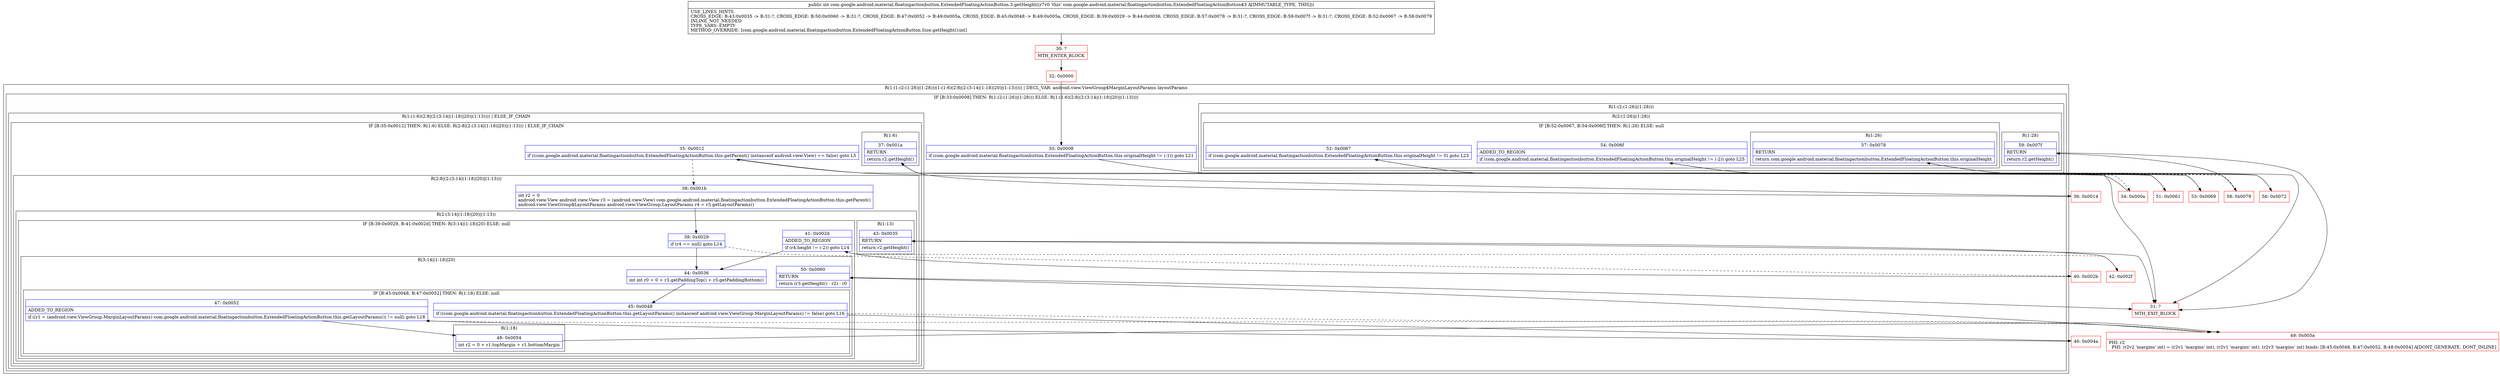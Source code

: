digraph "CFG forcom.google.android.material.floatingactionbutton.ExtendedFloatingActionButton.3.getHeight()I" {
subgraph cluster_Region_1228841913 {
label = "R(1:(1:(2:(1:26)|(1:28)))(1:(1:6)(2:8|(2:(3:14|(1:18)|20)|(1:13))))) | DECL_VAR: android.view.ViewGroup$MarginLayoutParams layoutParams\l";
node [shape=record,color=blue];
subgraph cluster_IfRegion_605458249 {
label = "IF [B:33:0x0008] THEN: R(1:(2:(1:26)|(1:28))) ELSE: R(1:(1:6)(2:8|(2:(3:14|(1:18)|20)|(1:13))))";
node [shape=record,color=blue];
Node_33 [shape=record,label="{33\:\ 0x0008|if (com.google.android.material.floatingactionbutton.ExtendedFloatingActionButton.this.originalHeight != (\-1)) goto L21\l}"];
subgraph cluster_Region_964823496 {
label = "R(1:(2:(1:26)|(1:28)))";
node [shape=record,color=blue];
subgraph cluster_Region_825985263 {
label = "R(2:(1:26)|(1:28))";
node [shape=record,color=blue];
subgraph cluster_IfRegion_220517914 {
label = "IF [B:52:0x0067, B:54:0x006f] THEN: R(1:26) ELSE: null";
node [shape=record,color=blue];
Node_52 [shape=record,label="{52\:\ 0x0067|if (com.google.android.material.floatingactionbutton.ExtendedFloatingActionButton.this.originalHeight != 0) goto L23\l}"];
Node_54 [shape=record,label="{54\:\ 0x006f|ADDED_TO_REGION\l|if (com.google.android.material.floatingactionbutton.ExtendedFloatingActionButton.this.originalHeight != (\-2)) goto L25\l}"];
subgraph cluster_Region_492334128 {
label = "R(1:26)";
node [shape=record,color=blue];
Node_57 [shape=record,label="{57\:\ 0x0078|RETURN\l|return com.google.android.material.floatingactionbutton.ExtendedFloatingActionButton.this.originalHeight\l}"];
}
}
subgraph cluster_Region_884865562 {
label = "R(1:28)";
node [shape=record,color=blue];
Node_59 [shape=record,label="{59\:\ 0x007f|RETURN\l|return r2.getHeight()\l}"];
}
}
}
subgraph cluster_Region_1504469138 {
label = "R(1:(1:6)(2:8|(2:(3:14|(1:18)|20)|(1:13)))) | ELSE_IF_CHAIN\l";
node [shape=record,color=blue];
subgraph cluster_IfRegion_1922296251 {
label = "IF [B:35:0x0012] THEN: R(1:6) ELSE: R(2:8|(2:(3:14|(1:18)|20)|(1:13))) | ELSE_IF_CHAIN\l";
node [shape=record,color=blue];
Node_35 [shape=record,label="{35\:\ 0x0012|if ((com.google.android.material.floatingactionbutton.ExtendedFloatingActionButton.this.getParent() instanceof android.view.View) == false) goto L5\l}"];
subgraph cluster_Region_754201141 {
label = "R(1:6)";
node [shape=record,color=blue];
Node_37 [shape=record,label="{37\:\ 0x001a|RETURN\l|return r2.getHeight()\l}"];
}
subgraph cluster_Region_906773989 {
label = "R(2:8|(2:(3:14|(1:18)|20)|(1:13)))";
node [shape=record,color=blue];
Node_38 [shape=record,label="{38\:\ 0x001b|int r2 = 0\landroid.view.View android.view.View r3 = (android.view.View) com.google.android.material.floatingactionbutton.ExtendedFloatingActionButton.this.getParent()\landroid.view.ViewGroup$LayoutParams android.view.ViewGroup.LayoutParams r4 = r3.getLayoutParams()\l}"];
subgraph cluster_Region_2009231515 {
label = "R(2:(3:14|(1:18)|20)|(1:13))";
node [shape=record,color=blue];
subgraph cluster_IfRegion_685814451 {
label = "IF [B:39:0x0029, B:41:0x002d] THEN: R(3:14|(1:18)|20) ELSE: null";
node [shape=record,color=blue];
Node_39 [shape=record,label="{39\:\ 0x0029|if (r4 == null) goto L14\l}"];
Node_41 [shape=record,label="{41\:\ 0x002d|ADDED_TO_REGION\l|if (r4.height != (\-2)) goto L14\l}"];
subgraph cluster_Region_674889010 {
label = "R(3:14|(1:18)|20)";
node [shape=record,color=blue];
Node_44 [shape=record,label="{44\:\ 0x0036|int int r0 = 0 + r3.getPaddingTop() + r3.getPaddingBottom()\l}"];
subgraph cluster_IfRegion_1305486849 {
label = "IF [B:45:0x0048, B:47:0x0052] THEN: R(1:18) ELSE: null";
node [shape=record,color=blue];
Node_45 [shape=record,label="{45\:\ 0x0048|if ((com.google.android.material.floatingactionbutton.ExtendedFloatingActionButton.this.getLayoutParams() instanceof android.view.ViewGroup.MarginLayoutParams) != false) goto L16\l}"];
Node_47 [shape=record,label="{47\:\ 0x0052|ADDED_TO_REGION\l|if ((r1 = (android.view.ViewGroup.MarginLayoutParams) com.google.android.material.floatingactionbutton.ExtendedFloatingActionButton.this.getLayoutParams()) != null) goto L18\l}"];
subgraph cluster_Region_1967597000 {
label = "R(1:18)";
node [shape=record,color=blue];
Node_48 [shape=record,label="{48\:\ 0x0054|int r2 = 0 + r1.topMargin + r1.bottomMargin\l}"];
}
}
Node_50 [shape=record,label="{50\:\ 0x0060|RETURN\l|return (r3.getHeight() \- r2) \- r0\l}"];
}
}
subgraph cluster_Region_551800881 {
label = "R(1:13)";
node [shape=record,color=blue];
Node_43 [shape=record,label="{43\:\ 0x0035|RETURN\l|return r2.getHeight()\l}"];
}
}
}
}
}
}
}
Node_30 [shape=record,color=red,label="{30\:\ ?|MTH_ENTER_BLOCK\l}"];
Node_32 [shape=record,color=red,label="{32\:\ 0x0000}"];
Node_34 [shape=record,color=red,label="{34\:\ 0x000a}"];
Node_36 [shape=record,color=red,label="{36\:\ 0x0014}"];
Node_31 [shape=record,color=red,label="{31\:\ ?|MTH_EXIT_BLOCK\l}"];
Node_40 [shape=record,color=red,label="{40\:\ 0x002b}"];
Node_42 [shape=record,color=red,label="{42\:\ 0x002f}"];
Node_46 [shape=record,color=red,label="{46\:\ 0x004a}"];
Node_49 [shape=record,color=red,label="{49\:\ 0x005a|PHI: r2 \l  PHI: (r2v2 'margins' int) = (r2v1 'margins' int), (r2v1 'margins' int), (r2v3 'margins' int) binds: [B:45:0x0048, B:47:0x0052, B:48:0x0054] A[DONT_GENERATE, DONT_INLINE]\l}"];
Node_51 [shape=record,color=red,label="{51\:\ 0x0061}"];
Node_53 [shape=record,color=red,label="{53\:\ 0x0069}"];
Node_56 [shape=record,color=red,label="{56\:\ 0x0072}"];
Node_58 [shape=record,color=red,label="{58\:\ 0x0079}"];
MethodNode[shape=record,label="{public int com.google.android.material.floatingactionbutton.ExtendedFloatingActionButton.3.getHeight((r7v0 'this' com.google.android.material.floatingactionbutton.ExtendedFloatingActionButton$3 A[IMMUTABLE_TYPE, THIS]))  | USE_LINES_HINTS\lCROSS_EDGE: B:43:0x0035 \-\> B:31:?, CROSS_EDGE: B:50:0x0060 \-\> B:31:?, CROSS_EDGE: B:47:0x0052 \-\> B:49:0x005a, CROSS_EDGE: B:45:0x0048 \-\> B:49:0x005a, CROSS_EDGE: B:39:0x0029 \-\> B:44:0x0036, CROSS_EDGE: B:57:0x0078 \-\> B:31:?, CROSS_EDGE: B:59:0x007f \-\> B:31:?, CROSS_EDGE: B:52:0x0067 \-\> B:58:0x0079\lINLINE_NOT_NEEDED\lTYPE_VARS: EMPTY\lMETHOD_OVERRIDE: [com.google.android.material.floatingactionbutton.ExtendedFloatingActionButton.Size.getHeight():int]\l}"];
MethodNode -> Node_30;Node_33 -> Node_34[style=dashed];
Node_33 -> Node_51;
Node_52 -> Node_53;
Node_52 -> Node_58[style=dashed];
Node_54 -> Node_56;
Node_54 -> Node_58[style=dashed];
Node_57 -> Node_31;
Node_59 -> Node_31;
Node_35 -> Node_36;
Node_35 -> Node_38[style=dashed];
Node_37 -> Node_31;
Node_38 -> Node_39;
Node_39 -> Node_40[style=dashed];
Node_39 -> Node_44;
Node_41 -> Node_42[style=dashed];
Node_41 -> Node_44;
Node_44 -> Node_45;
Node_45 -> Node_46;
Node_45 -> Node_49[style=dashed];
Node_47 -> Node_48;
Node_47 -> Node_49[style=dashed];
Node_48 -> Node_49;
Node_50 -> Node_31;
Node_43 -> Node_31;
Node_30 -> Node_32;
Node_32 -> Node_33;
Node_34 -> Node_35;
Node_36 -> Node_37;
Node_40 -> Node_41;
Node_42 -> Node_43;
Node_46 -> Node_47;
Node_49 -> Node_50;
Node_51 -> Node_52;
Node_53 -> Node_54;
Node_56 -> Node_57;
Node_58 -> Node_59;
}

